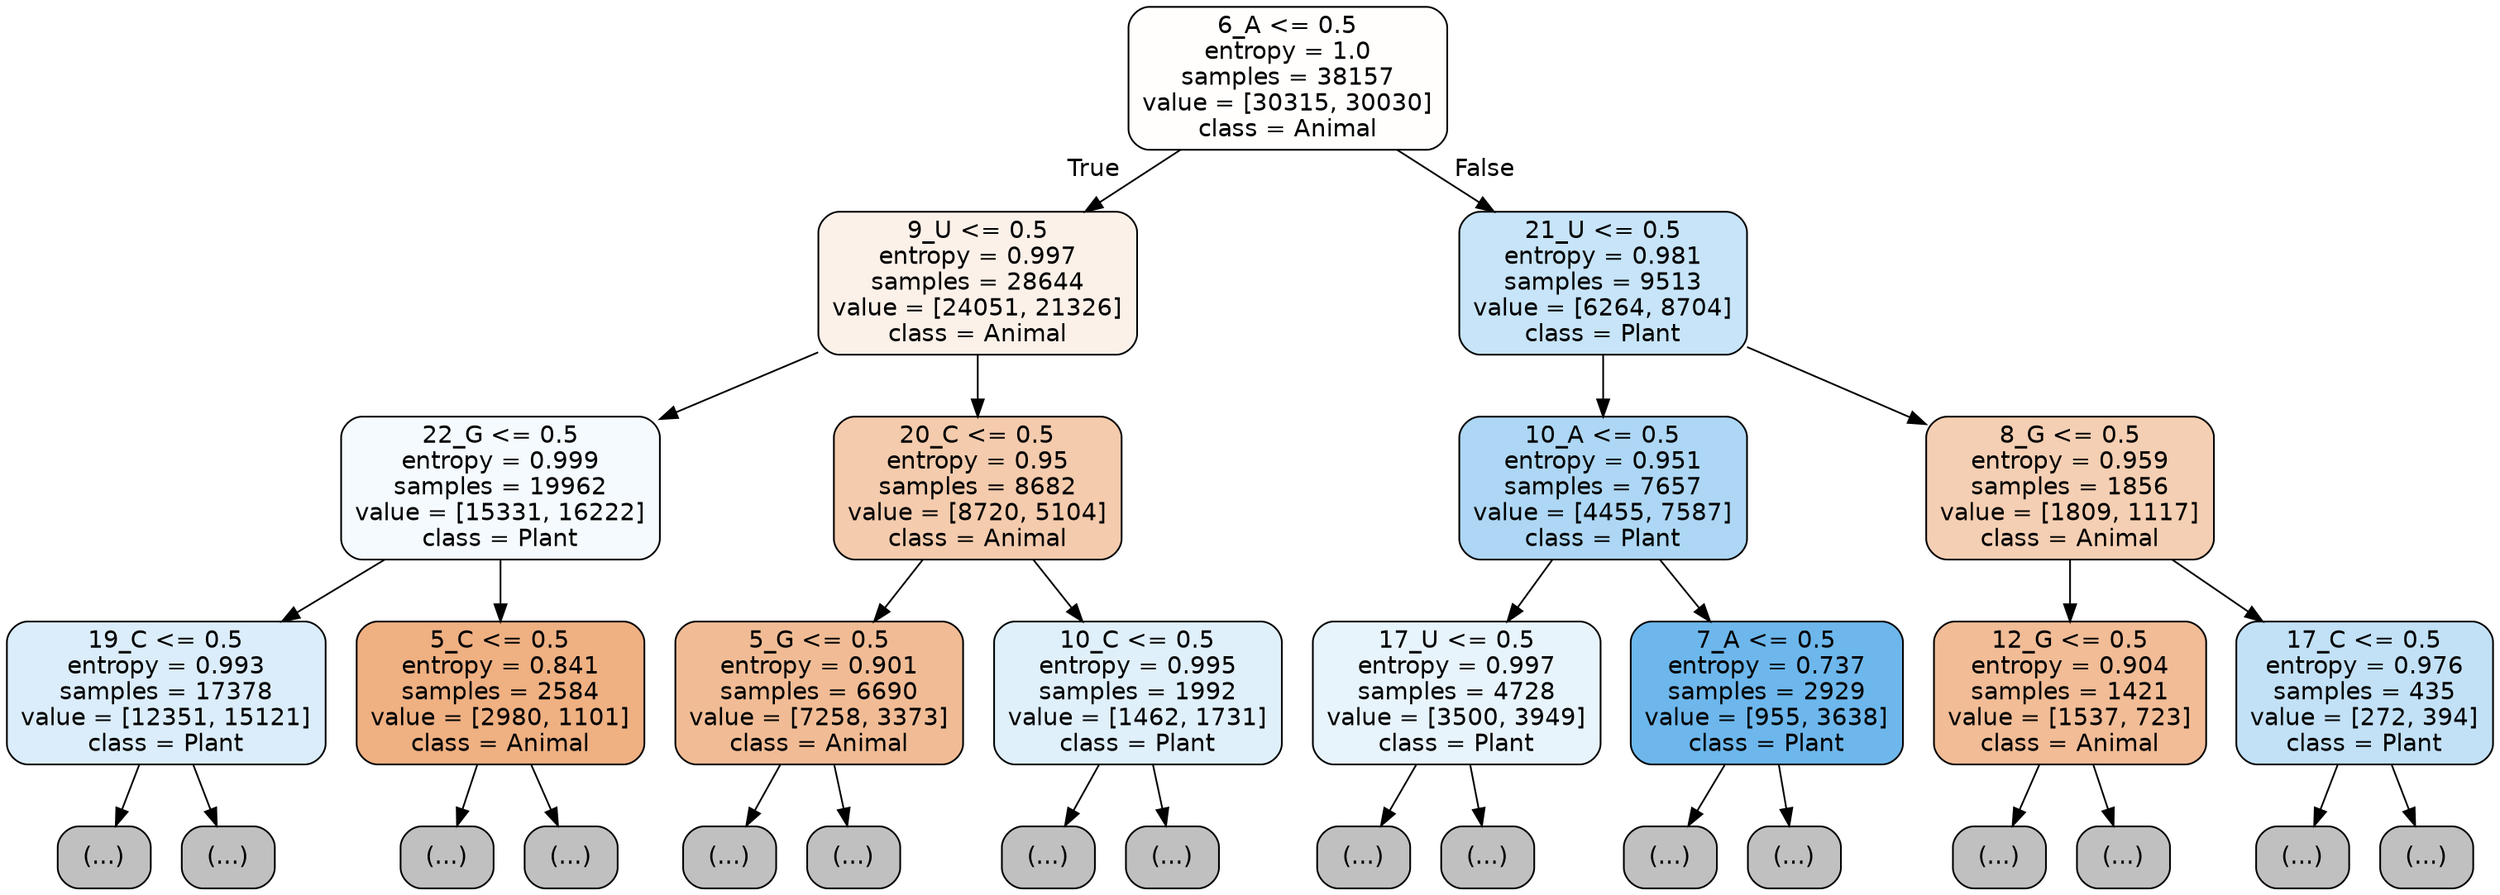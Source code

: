 digraph Tree {
node [shape=box, style="filled, rounded", color="black", fontname="helvetica"] ;
edge [fontname="helvetica"] ;
0 [label="6_A <= 0.5\nentropy = 1.0\nsamples = 38157\nvalue = [30315, 30030]\nclass = Animal", fillcolor="#fffefd"] ;
1 [label="9_U <= 0.5\nentropy = 0.997\nsamples = 28644\nvalue = [24051, 21326]\nclass = Animal", fillcolor="#fcf1e9"] ;
0 -> 1 [labeldistance=2.5, labelangle=45, headlabel="True"] ;
2 [label="22_G <= 0.5\nentropy = 0.999\nsamples = 19962\nvalue = [15331, 16222]\nclass = Plant", fillcolor="#f4fafe"] ;
1 -> 2 ;
3 [label="19_C <= 0.5\nentropy = 0.993\nsamples = 17378\nvalue = [12351, 15121]\nclass = Plant", fillcolor="#dbedfa"] ;
2 -> 3 ;
4 [label="(...)", fillcolor="#C0C0C0"] ;
3 -> 4 ;
6183 [label="(...)", fillcolor="#C0C0C0"] ;
3 -> 6183 ;
8242 [label="5_C <= 0.5\nentropy = 0.841\nsamples = 2584\nvalue = [2980, 1101]\nclass = Animal", fillcolor="#efb082"] ;
2 -> 8242 ;
8243 [label="(...)", fillcolor="#C0C0C0"] ;
8242 -> 8243 ;
9124 [label="(...)", fillcolor="#C0C0C0"] ;
8242 -> 9124 ;
9403 [label="20_C <= 0.5\nentropy = 0.95\nsamples = 8682\nvalue = [8720, 5104]\nclass = Animal", fillcolor="#f4cbad"] ;
1 -> 9403 ;
9404 [label="5_G <= 0.5\nentropy = 0.901\nsamples = 6690\nvalue = [7258, 3373]\nclass = Animal", fillcolor="#f1bc95"] ;
9403 -> 9404 ;
9405 [label="(...)", fillcolor="#C0C0C0"] ;
9404 -> 9405 ;
11418 [label="(...)", fillcolor="#C0C0C0"] ;
9404 -> 11418 ;
12183 [label="10_C <= 0.5\nentropy = 0.995\nsamples = 1992\nvalue = [1462, 1731]\nclass = Plant", fillcolor="#e0f0fb"] ;
9403 -> 12183 ;
12184 [label="(...)", fillcolor="#C0C0C0"] ;
12183 -> 12184 ;
12813 [label="(...)", fillcolor="#C0C0C0"] ;
12183 -> 12813 ;
13062 [label="21_U <= 0.5\nentropy = 0.981\nsamples = 9513\nvalue = [6264, 8704]\nclass = Plant", fillcolor="#c7e4f8"] ;
0 -> 13062 [labeldistance=2.5, labelangle=-45, headlabel="False"] ;
13063 [label="10_A <= 0.5\nentropy = 0.951\nsamples = 7657\nvalue = [4455, 7587]\nclass = Plant", fillcolor="#add7f4"] ;
13062 -> 13063 ;
13064 [label="17_U <= 0.5\nentropy = 0.997\nsamples = 4728\nvalue = [3500, 3949]\nclass = Plant", fillcolor="#e8f4fc"] ;
13063 -> 13064 ;
13065 [label="(...)", fillcolor="#C0C0C0"] ;
13064 -> 13065 ;
14768 [label="(...)", fillcolor="#C0C0C0"] ;
13064 -> 14768 ;
15391 [label="7_A <= 0.5\nentropy = 0.737\nsamples = 2929\nvalue = [955, 3638]\nclass = Plant", fillcolor="#6db7ec"] ;
13063 -> 15391 ;
15392 [label="(...)", fillcolor="#C0C0C0"] ;
15391 -> 15392 ;
15929 [label="(...)", fillcolor="#C0C0C0"] ;
15391 -> 15929 ;
16150 [label="8_G <= 0.5\nentropy = 0.959\nsamples = 1856\nvalue = [1809, 1117]\nclass = Animal", fillcolor="#f5cfb3"] ;
13062 -> 16150 ;
16151 [label="12_G <= 0.5\nentropy = 0.904\nsamples = 1421\nvalue = [1537, 723]\nclass = Animal", fillcolor="#f1bc96"] ;
16150 -> 16151 ;
16152 [label="(...)", fillcolor="#C0C0C0"] ;
16151 -> 16152 ;
16589 [label="(...)", fillcolor="#C0C0C0"] ;
16151 -> 16589 ;
16798 [label="17_C <= 0.5\nentropy = 0.976\nsamples = 435\nvalue = [272, 394]\nclass = Plant", fillcolor="#c2e1f7"] ;
16150 -> 16798 ;
16799 [label="(...)", fillcolor="#C0C0C0"] ;
16798 -> 16799 ;
16986 [label="(...)", fillcolor="#C0C0C0"] ;
16798 -> 16986 ;
}